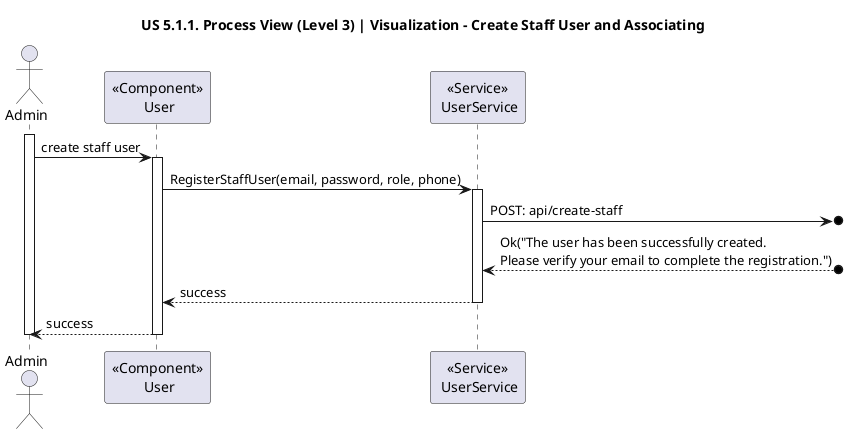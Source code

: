 @startuml
title "US 5.1.1. Process View (Level 3) | Visualization - Create Staff User and Associating"

actor Admin
participant "<<Component>>\n User" as USER
participant "<<Service>>\n UserService" as SERV

activate Admin
    Admin -> USER : create staff user
    activate USER 
        USER -> SERV : RegisterStaffUser(email, password, role, phone)
        activate SERV
            SERV ->o] : POST: api/create-staff
            SERV <--o] : Ok("The user has been successfully created.\nPlease verify your email to complete the registration.")
            SERV --> USER : success
        deactivate SERV
        USER --> Admin : success
    deactivate USER 
deactivate Admin
@enduml